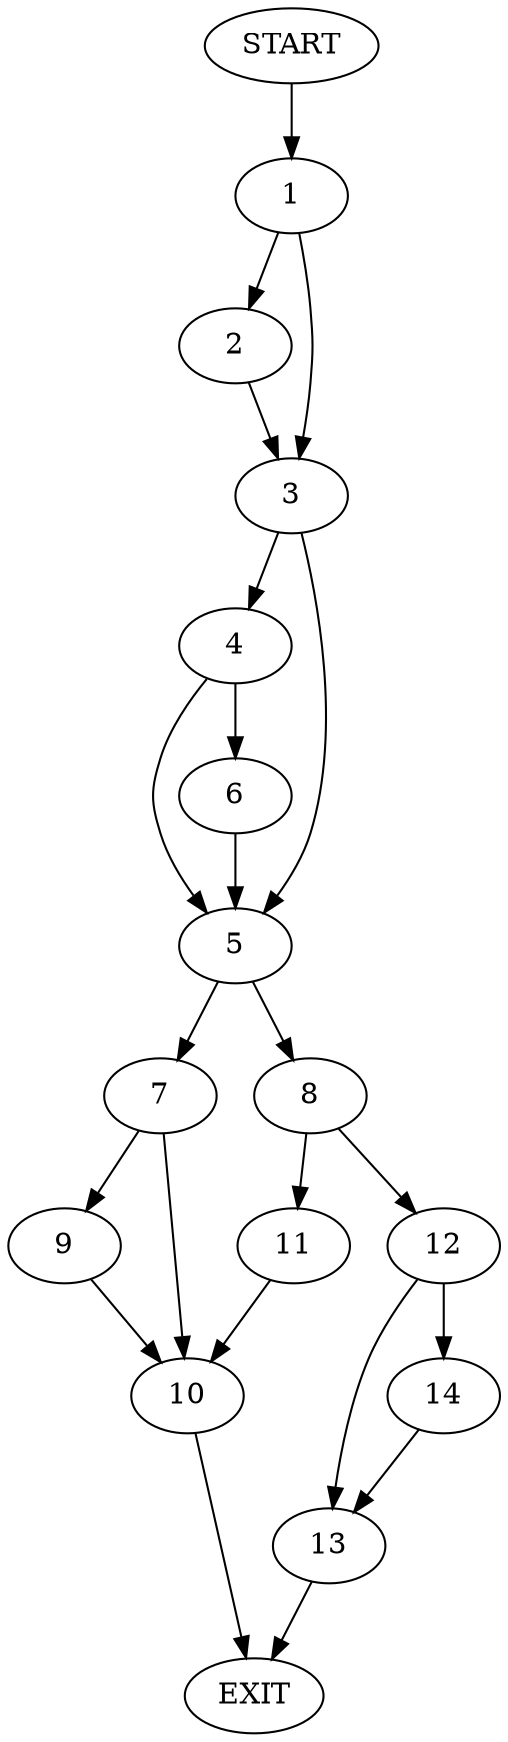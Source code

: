 digraph {
0 [label="START"]
15 [label="EXIT"]
0 -> 1
1 -> 2
1 -> 3
2 -> 3
3 -> 4
3 -> 5
4 -> 5
4 -> 6
5 -> 7
5 -> 8
6 -> 5
7 -> 9
7 -> 10
8 -> 11
8 -> 12
9 -> 10
10 -> 15
11 -> 10
12 -> 13
12 -> 14
13 -> 15
14 -> 13
}

